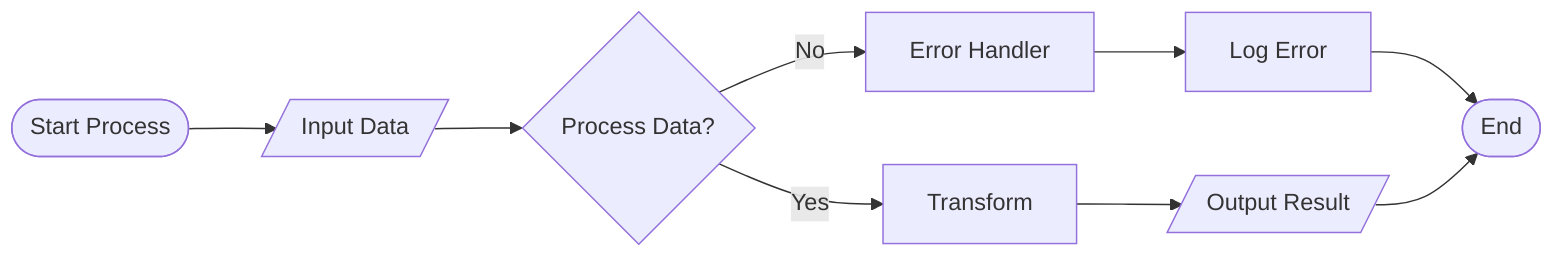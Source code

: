 flowchart LR
    Start([Start Process]) --> Input[/Input Data/]
    Input --> Process{Process Data?}
    Process -->|Yes| Transform[Transform]
    Process -->|No| Error[Error Handler]
    Transform --> Output[/Output Result/]
    Error --> Log[Log Error]
    Log --> End([End])
    Output --> End